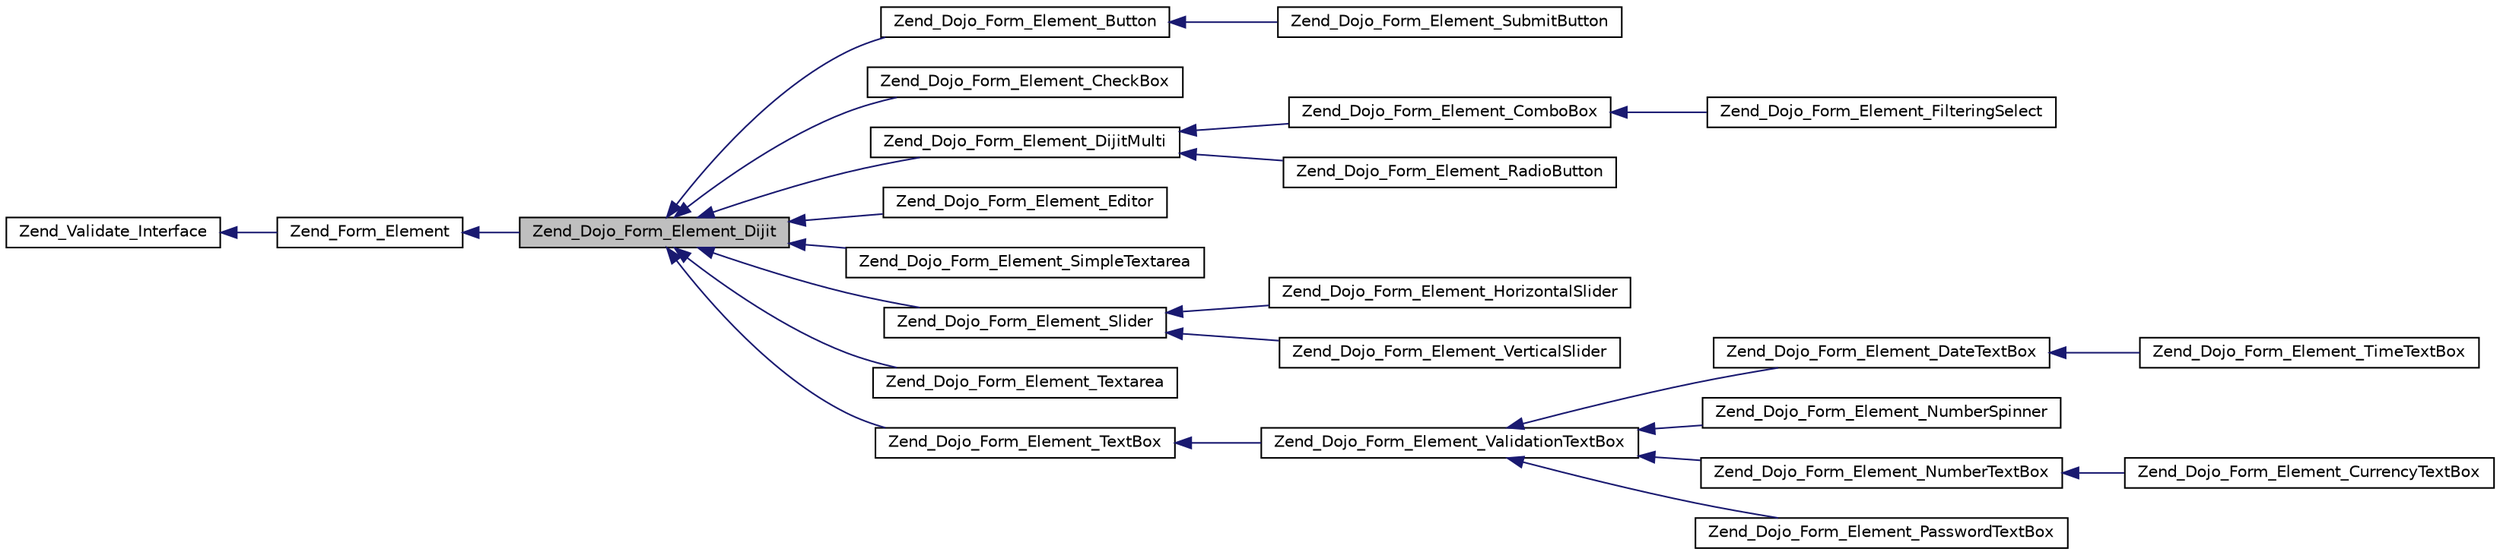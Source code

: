 digraph G
{
  edge [fontname="Helvetica",fontsize="10",labelfontname="Helvetica",labelfontsize="10"];
  node [fontname="Helvetica",fontsize="10",shape=record];
  rankdir="LR";
  Node1 [label="Zend_Dojo_Form_Element_Dijit",height=0.2,width=0.4,color="black", fillcolor="grey75", style="filled" fontcolor="black"];
  Node2 -> Node1 [dir="back",color="midnightblue",fontsize="10",style="solid",fontname="Helvetica"];
  Node2 [label="Zend_Form_Element",height=0.2,width=0.4,color="black", fillcolor="white", style="filled",URL="$class_zend___form___element.html"];
  Node3 -> Node2 [dir="back",color="midnightblue",fontsize="10",style="solid",fontname="Helvetica"];
  Node3 [label="Zend_Validate_Interface",height=0.2,width=0.4,color="black", fillcolor="white", style="filled",URL="$interface_zend___validate___interface.html"];
  Node1 -> Node4 [dir="back",color="midnightblue",fontsize="10",style="solid",fontname="Helvetica"];
  Node4 [label="Zend_Dojo_Form_Element_Button",height=0.2,width=0.4,color="black", fillcolor="white", style="filled",URL="$class_zend___dojo___form___element___button.html"];
  Node4 -> Node5 [dir="back",color="midnightblue",fontsize="10",style="solid",fontname="Helvetica"];
  Node5 [label="Zend_Dojo_Form_Element_SubmitButton",height=0.2,width=0.4,color="black", fillcolor="white", style="filled",URL="$class_zend___dojo___form___element___submit_button.html"];
  Node1 -> Node6 [dir="back",color="midnightblue",fontsize="10",style="solid",fontname="Helvetica"];
  Node6 [label="Zend_Dojo_Form_Element_CheckBox",height=0.2,width=0.4,color="black", fillcolor="white", style="filled",URL="$class_zend___dojo___form___element___check_box.html"];
  Node1 -> Node7 [dir="back",color="midnightblue",fontsize="10",style="solid",fontname="Helvetica"];
  Node7 [label="Zend_Dojo_Form_Element_DijitMulti",height=0.2,width=0.4,color="black", fillcolor="white", style="filled",URL="$class_zend___dojo___form___element___dijit_multi.html"];
  Node7 -> Node8 [dir="back",color="midnightblue",fontsize="10",style="solid",fontname="Helvetica"];
  Node8 [label="Zend_Dojo_Form_Element_ComboBox",height=0.2,width=0.4,color="black", fillcolor="white", style="filled",URL="$class_zend___dojo___form___element___combo_box.html"];
  Node8 -> Node9 [dir="back",color="midnightblue",fontsize="10",style="solid",fontname="Helvetica"];
  Node9 [label="Zend_Dojo_Form_Element_FilteringSelect",height=0.2,width=0.4,color="black", fillcolor="white", style="filled",URL="$class_zend___dojo___form___element___filtering_select.html"];
  Node7 -> Node10 [dir="back",color="midnightblue",fontsize="10",style="solid",fontname="Helvetica"];
  Node10 [label="Zend_Dojo_Form_Element_RadioButton",height=0.2,width=0.4,color="black", fillcolor="white", style="filled",URL="$class_zend___dojo___form___element___radio_button.html"];
  Node1 -> Node11 [dir="back",color="midnightblue",fontsize="10",style="solid",fontname="Helvetica"];
  Node11 [label="Zend_Dojo_Form_Element_Editor",height=0.2,width=0.4,color="black", fillcolor="white", style="filled",URL="$class_zend___dojo___form___element___editor.html"];
  Node1 -> Node12 [dir="back",color="midnightblue",fontsize="10",style="solid",fontname="Helvetica"];
  Node12 [label="Zend_Dojo_Form_Element_SimpleTextarea",height=0.2,width=0.4,color="black", fillcolor="white", style="filled",URL="$class_zend___dojo___form___element___simple_textarea.html"];
  Node1 -> Node13 [dir="back",color="midnightblue",fontsize="10",style="solid",fontname="Helvetica"];
  Node13 [label="Zend_Dojo_Form_Element_Slider",height=0.2,width=0.4,color="black", fillcolor="white", style="filled",URL="$class_zend___dojo___form___element___slider.html"];
  Node13 -> Node14 [dir="back",color="midnightblue",fontsize="10",style="solid",fontname="Helvetica"];
  Node14 [label="Zend_Dojo_Form_Element_HorizontalSlider",height=0.2,width=0.4,color="black", fillcolor="white", style="filled",URL="$class_zend___dojo___form___element___horizontal_slider.html"];
  Node13 -> Node15 [dir="back",color="midnightblue",fontsize="10",style="solid",fontname="Helvetica"];
  Node15 [label="Zend_Dojo_Form_Element_VerticalSlider",height=0.2,width=0.4,color="black", fillcolor="white", style="filled",URL="$class_zend___dojo___form___element___vertical_slider.html"];
  Node1 -> Node16 [dir="back",color="midnightblue",fontsize="10",style="solid",fontname="Helvetica"];
  Node16 [label="Zend_Dojo_Form_Element_Textarea",height=0.2,width=0.4,color="black", fillcolor="white", style="filled",URL="$class_zend___dojo___form___element___textarea.html"];
  Node1 -> Node17 [dir="back",color="midnightblue",fontsize="10",style="solid",fontname="Helvetica"];
  Node17 [label="Zend_Dojo_Form_Element_TextBox",height=0.2,width=0.4,color="black", fillcolor="white", style="filled",URL="$class_zend___dojo___form___element___text_box.html"];
  Node17 -> Node18 [dir="back",color="midnightblue",fontsize="10",style="solid",fontname="Helvetica"];
  Node18 [label="Zend_Dojo_Form_Element_ValidationTextBox",height=0.2,width=0.4,color="black", fillcolor="white", style="filled",URL="$class_zend___dojo___form___element___validation_text_box.html"];
  Node18 -> Node19 [dir="back",color="midnightblue",fontsize="10",style="solid",fontname="Helvetica"];
  Node19 [label="Zend_Dojo_Form_Element_DateTextBox",height=0.2,width=0.4,color="black", fillcolor="white", style="filled",URL="$class_zend___dojo___form___element___date_text_box.html"];
  Node19 -> Node20 [dir="back",color="midnightblue",fontsize="10",style="solid",fontname="Helvetica"];
  Node20 [label="Zend_Dojo_Form_Element_TimeTextBox",height=0.2,width=0.4,color="black", fillcolor="white", style="filled",URL="$class_zend___dojo___form___element___time_text_box.html"];
  Node18 -> Node21 [dir="back",color="midnightblue",fontsize="10",style="solid",fontname="Helvetica"];
  Node21 [label="Zend_Dojo_Form_Element_NumberSpinner",height=0.2,width=0.4,color="black", fillcolor="white", style="filled",URL="$class_zend___dojo___form___element___number_spinner.html"];
  Node18 -> Node22 [dir="back",color="midnightblue",fontsize="10",style="solid",fontname="Helvetica"];
  Node22 [label="Zend_Dojo_Form_Element_NumberTextBox",height=0.2,width=0.4,color="black", fillcolor="white", style="filled",URL="$class_zend___dojo___form___element___number_text_box.html"];
  Node22 -> Node23 [dir="back",color="midnightblue",fontsize="10",style="solid",fontname="Helvetica"];
  Node23 [label="Zend_Dojo_Form_Element_CurrencyTextBox",height=0.2,width=0.4,color="black", fillcolor="white", style="filled",URL="$class_zend___dojo___form___element___currency_text_box.html"];
  Node18 -> Node24 [dir="back",color="midnightblue",fontsize="10",style="solid",fontname="Helvetica"];
  Node24 [label="Zend_Dojo_Form_Element_PasswordTextBox",height=0.2,width=0.4,color="black", fillcolor="white", style="filled",URL="$class_zend___dojo___form___element___password_text_box.html"];
}
